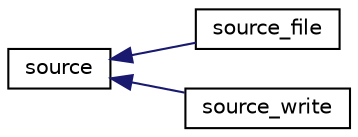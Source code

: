 digraph "Graphical Class Hierarchy"
{
 // LATEX_PDF_SIZE
  edge [fontname="Helvetica",fontsize="10",labelfontname="Helvetica",labelfontsize="10"];
  node [fontname="Helvetica",fontsize="10",shape=record];
  rankdir="LR";
  Node0 [label="source",height=0.2,width=0.4,color="black", fillcolor="white", style="filled",URL="$structsource.html",tooltip="Base abstract class for data source classes."];
  Node0 -> Node1 [dir="back",color="midnightblue",fontsize="10",style="solid",fontname="Helvetica"];
  Node1 [label="source_file",height=0.2,width=0.4,color="black", fillcolor="white", style="filled",URL="$structsource__file.html",tooltip="A class that implements file source."];
  Node0 -> Node2 [dir="back",color="midnightblue",fontsize="10",style="solid",fontname="Helvetica"];
  Node2 [label="source_write",height=0.2,width=0.4,color="black", fillcolor="white", style="filled",URL="$structsource__write.html",tooltip="A class that implements write source."];
}
